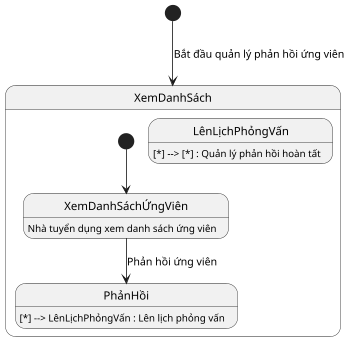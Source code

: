@startuml
scale 350 width

[*] --> XemDanhSách : Bắt đầu quản lý phản hồi ứng viên

state XemDanhSách {
  [*] --> XemDanhSáchỨngViên
  XemDanhSáchỨngViên : Nhà tuyển dụng xem danh sách ứng viên
  XemDanhSáchỨngViên --> PhảnHồi : Phản hồi ứng viên
  PhảnHồi : [*] --> LênLịchPhỏngVấn : Lên lịch phỏng vấn
  LênLịchPhỏngVấn : [*] --> [*] : Quản lý phản hồi hoàn tất
}

@enduml